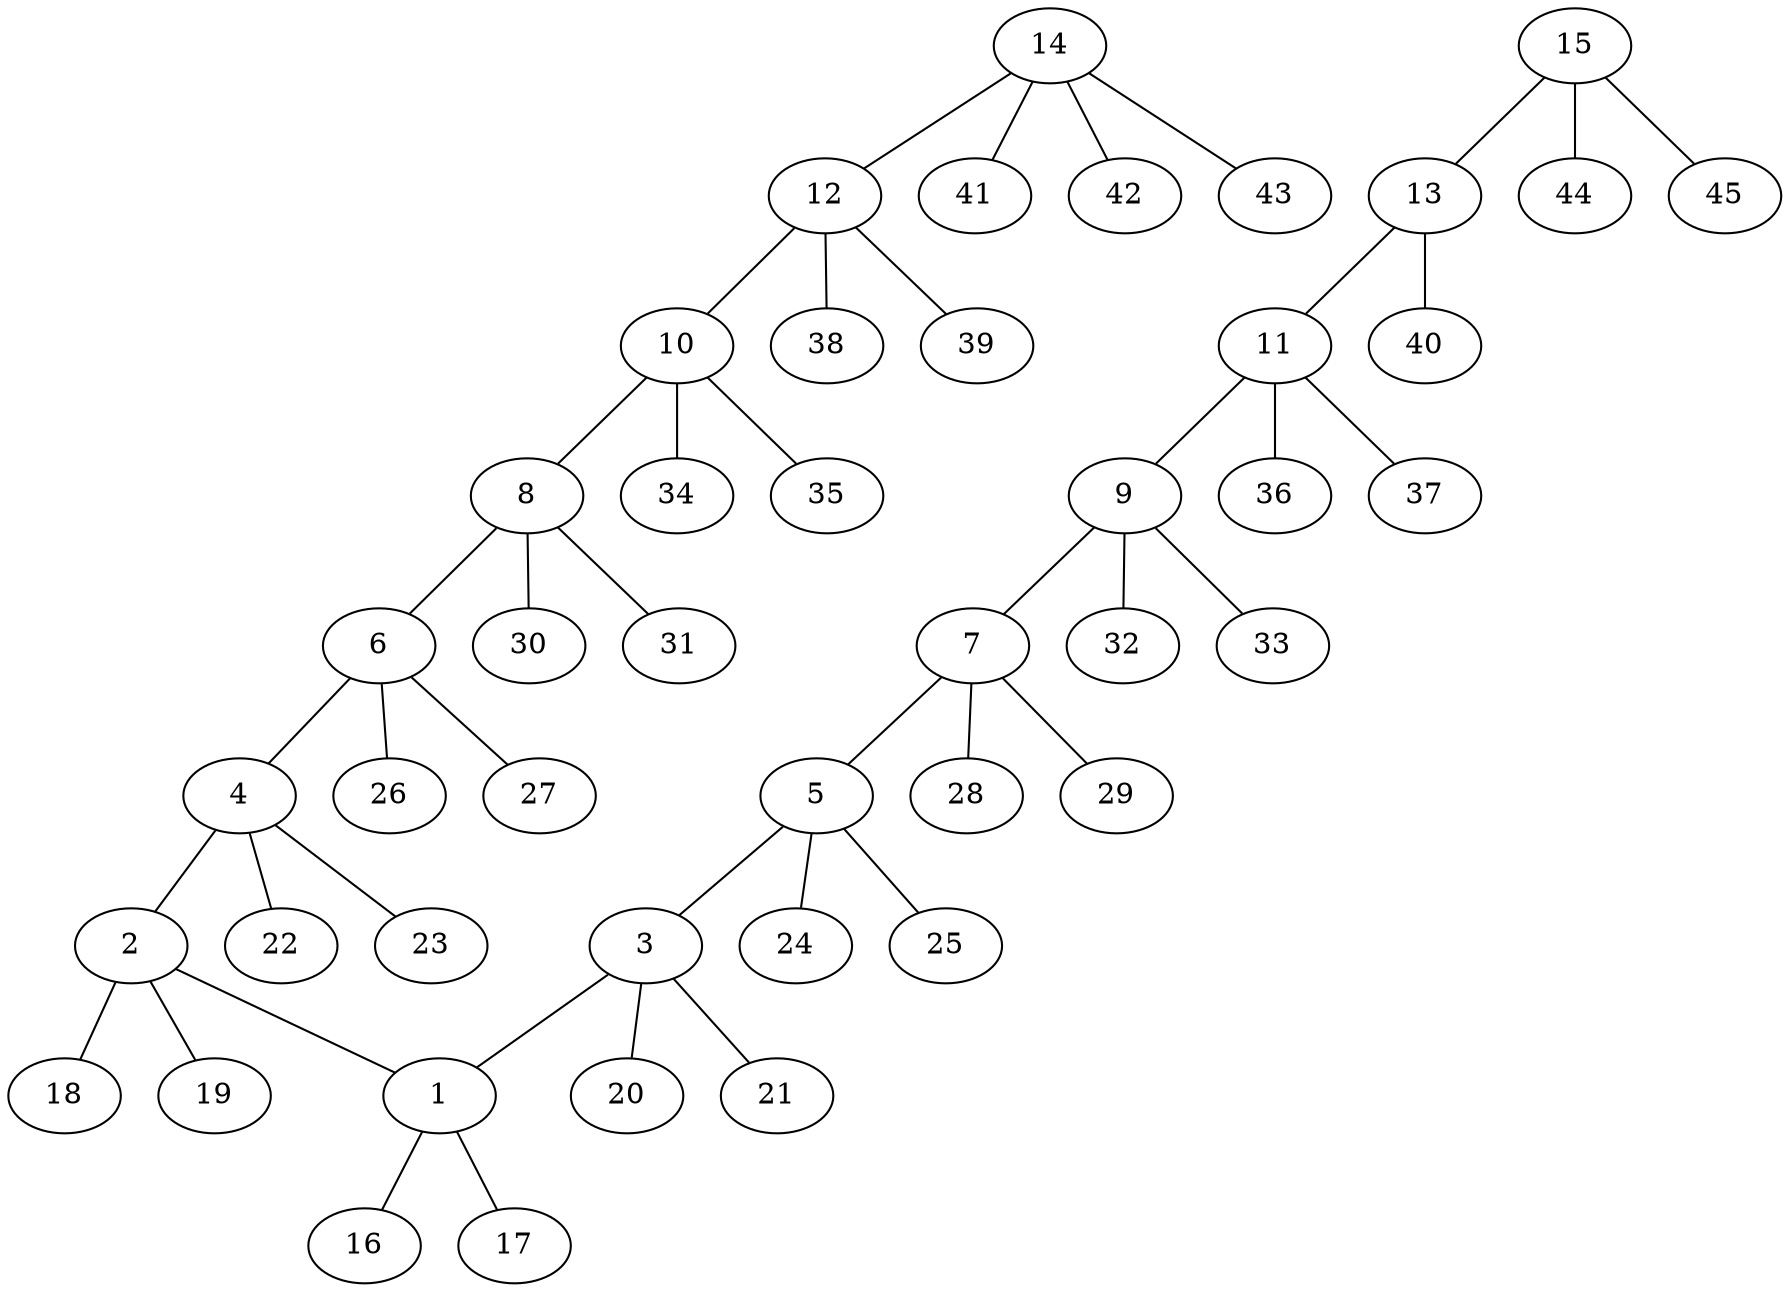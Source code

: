 graph molecule_1682 {
	1	 [chem=C];
	16	 [chem=H];
	1 -- 16	 [valence=1];
	17	 [chem=H];
	1 -- 17	 [valence=1];
	2	 [chem=C];
	2 -- 1	 [valence=1];
	18	 [chem=H];
	2 -- 18	 [valence=1];
	19	 [chem=H];
	2 -- 19	 [valence=1];
	3	 [chem=C];
	3 -- 1	 [valence=1];
	20	 [chem=H];
	3 -- 20	 [valence=1];
	21	 [chem=H];
	3 -- 21	 [valence=1];
	4	 [chem=C];
	4 -- 2	 [valence=1];
	22	 [chem=H];
	4 -- 22	 [valence=1];
	23	 [chem=H];
	4 -- 23	 [valence=1];
	5	 [chem=C];
	5 -- 3	 [valence=1];
	24	 [chem=H];
	5 -- 24	 [valence=1];
	25	 [chem=H];
	5 -- 25	 [valence=1];
	6	 [chem=C];
	6 -- 4	 [valence=1];
	26	 [chem=H];
	6 -- 26	 [valence=1];
	27	 [chem=H];
	6 -- 27	 [valence=1];
	7	 [chem=C];
	7 -- 5	 [valence=1];
	28	 [chem=H];
	7 -- 28	 [valence=1];
	29	 [chem=H];
	7 -- 29	 [valence=1];
	8	 [chem=C];
	8 -- 6	 [valence=1];
	30	 [chem=H];
	8 -- 30	 [valence=1];
	31	 [chem=H];
	8 -- 31	 [valence=1];
	9	 [chem=C];
	9 -- 7	 [valence=1];
	32	 [chem=H];
	9 -- 32	 [valence=1];
	33	 [chem=H];
	9 -- 33	 [valence=1];
	10	 [chem=C];
	10 -- 8	 [valence=1];
	34	 [chem=H];
	10 -- 34	 [valence=1];
	35	 [chem=H];
	10 -- 35	 [valence=1];
	11	 [chem=C];
	11 -- 9	 [valence=1];
	36	 [chem=H];
	11 -- 36	 [valence=1];
	37	 [chem=H];
	11 -- 37	 [valence=1];
	12	 [chem=C];
	12 -- 10	 [valence=1];
	38	 [chem=H];
	12 -- 38	 [valence=1];
	39	 [chem=H];
	12 -- 39	 [valence=1];
	13	 [chem=C];
	13 -- 11	 [valence=1];
	40	 [chem=H];
	13 -- 40	 [valence=1];
	14	 [chem=C];
	14 -- 12	 [valence=1];
	41	 [chem=H];
	14 -- 41	 [valence=1];
	42	 [chem=H];
	14 -- 42	 [valence=1];
	43	 [chem=H];
	14 -- 43	 [valence=1];
	15	 [chem=C];
	15 -- 13	 [valence=2];
	44	 [chem=H];
	15 -- 44	 [valence=1];
	45	 [chem=H];
	15 -- 45	 [valence=1];
}
